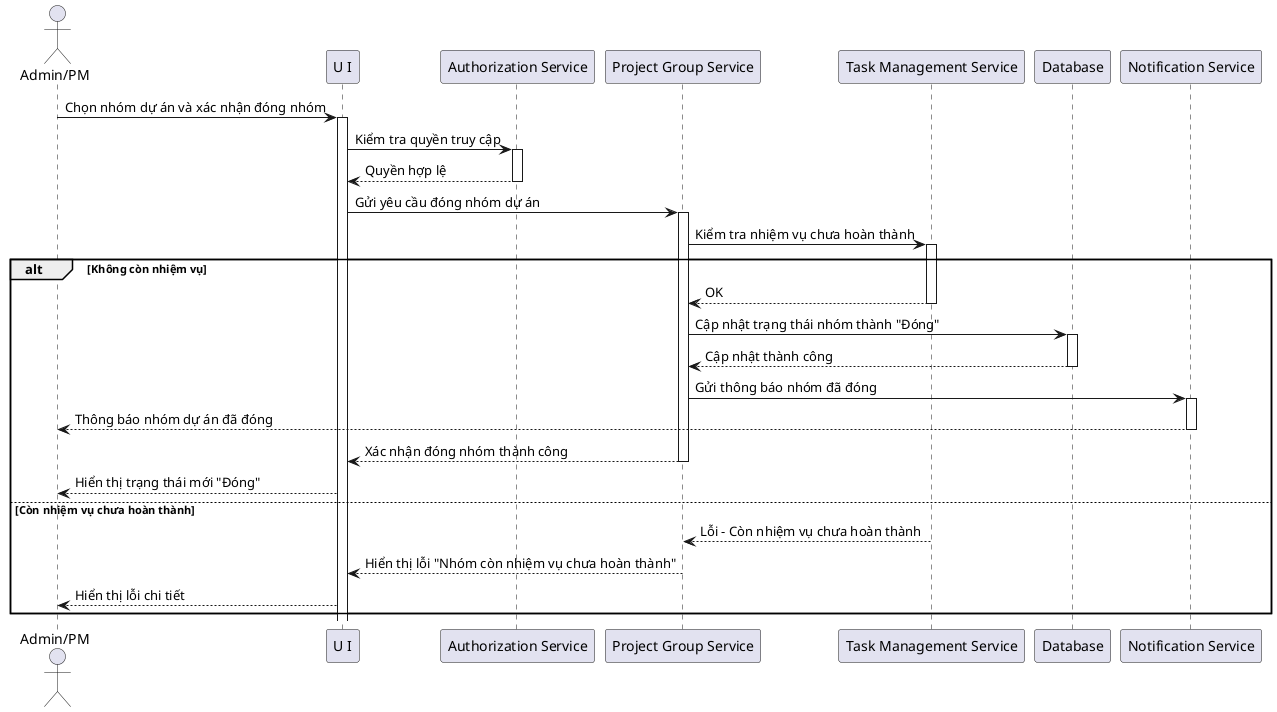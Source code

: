 @startuml
actor "Admin/PM" as User

participant "U I" as UI
participant "Authorization Service"
participant "Project Group Service" as System
participant "Task Management Service"
participant "Database" as DB
participant "Notification Service"

User -> UI: Chọn nhóm dự án và xác nhận đóng nhóm
activate UI

UI -> "Authorization Service": Kiểm tra quyền truy cập
activate "Authorization Service"
"Authorization Service" --> UI: Quyền hợp lệ
deactivate "Authorization Service"

UI -> System: Gửi yêu cầu đóng nhóm dự án
activate System

System -> "Task Management Service": Kiểm tra nhiệm vụ chưa hoàn thành
activate "Task Management Service"

alt Không còn nhiệm vụ
    "Task Management Service" --> System: OK
    deactivate "Task Management Service"

    System -> DB: Cập nhật trạng thái nhóm thành "Đóng"
    activate DB
    DB --> System: Cập nhật thành công
    deactivate DB

    System -> "Notification Service": Gửi thông báo nhóm đã đóng
    activate "Notification Service"
    "Notification Service" --> User: Thông báo nhóm dự án đã đóng
    deactivate "Notification Service"

    System --> UI: Xác nhận đóng nhóm thành công
    deactivate System
    UI --> User: Hiển thị trạng thái mới "Đóng"

else Còn nhiệm vụ chưa hoàn thành
    "Task Management Service" --> System: Lỗi - Còn nhiệm vụ chưa hoàn thành
    deactivate "Task Management Service"
    System --> UI: Hiển thị lỗi "Nhóm còn nhiệm vụ chưa hoàn thành"
    UI --> User: Hiển thị lỗi chi tiết
    deactivate System
end

@enduml